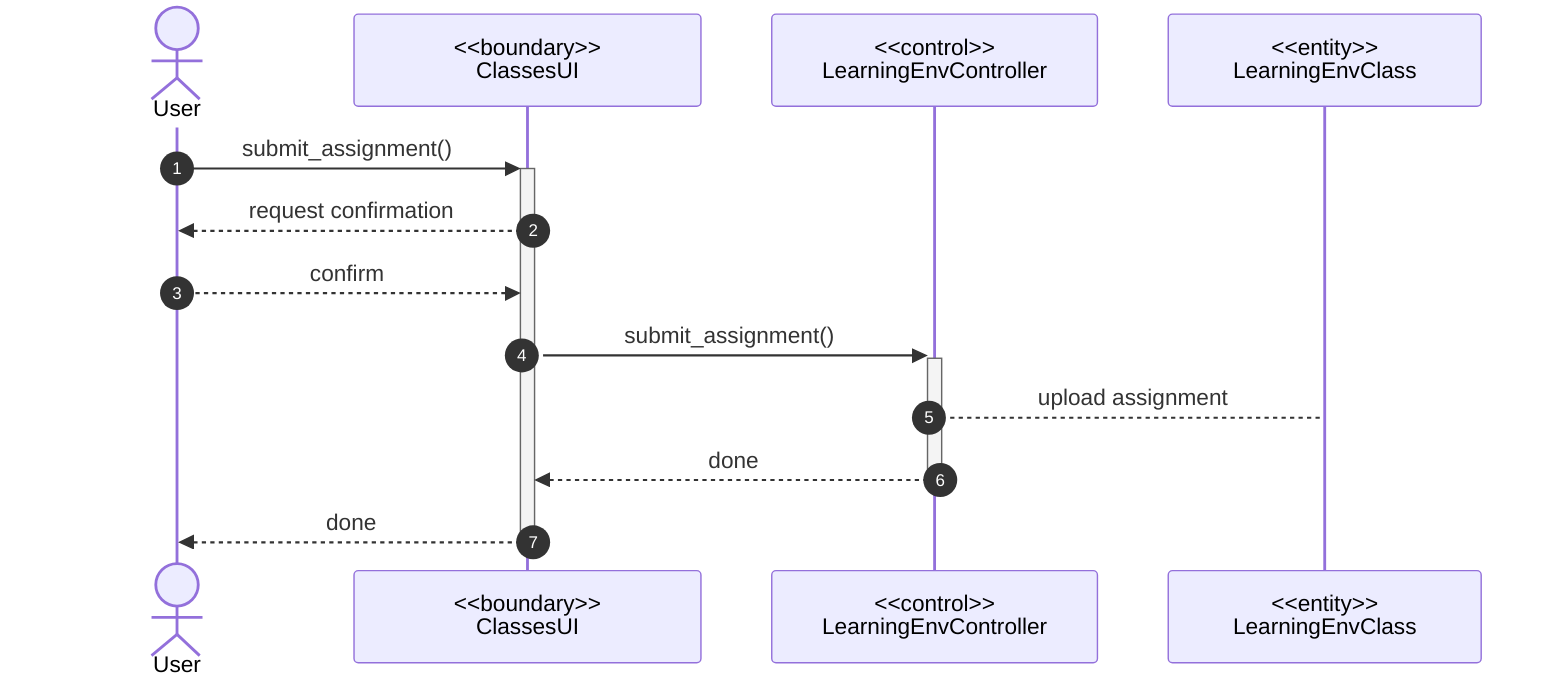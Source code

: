 sequenceDiagram
    %% Scenario 6 User submits requirements via the application
    autonumber
    actor User
    participant ClassUI as #lt;#lt;boundary#gt;#gt;<br>ClassesUI
    participant LearnC as #lt;#lt;control#gt;#gt;<br>LearningEnvController
    participant LearnE as #lt;#lt;entity#gt;#gt;<br>LearningEnvClass
    User    ->>+    ClassUI : submit_assignment()
    ClassUI -->>    User    : request confirmation
    User    -->>    ClassUI : confirm
    ClassUI ->>+    LearnC  : submit_assignment()
    LearnC  -->     LearnE  : upload assignment
    LearnC  -->>-   ClassUI : done
    ClassUI -->>-   User    : done